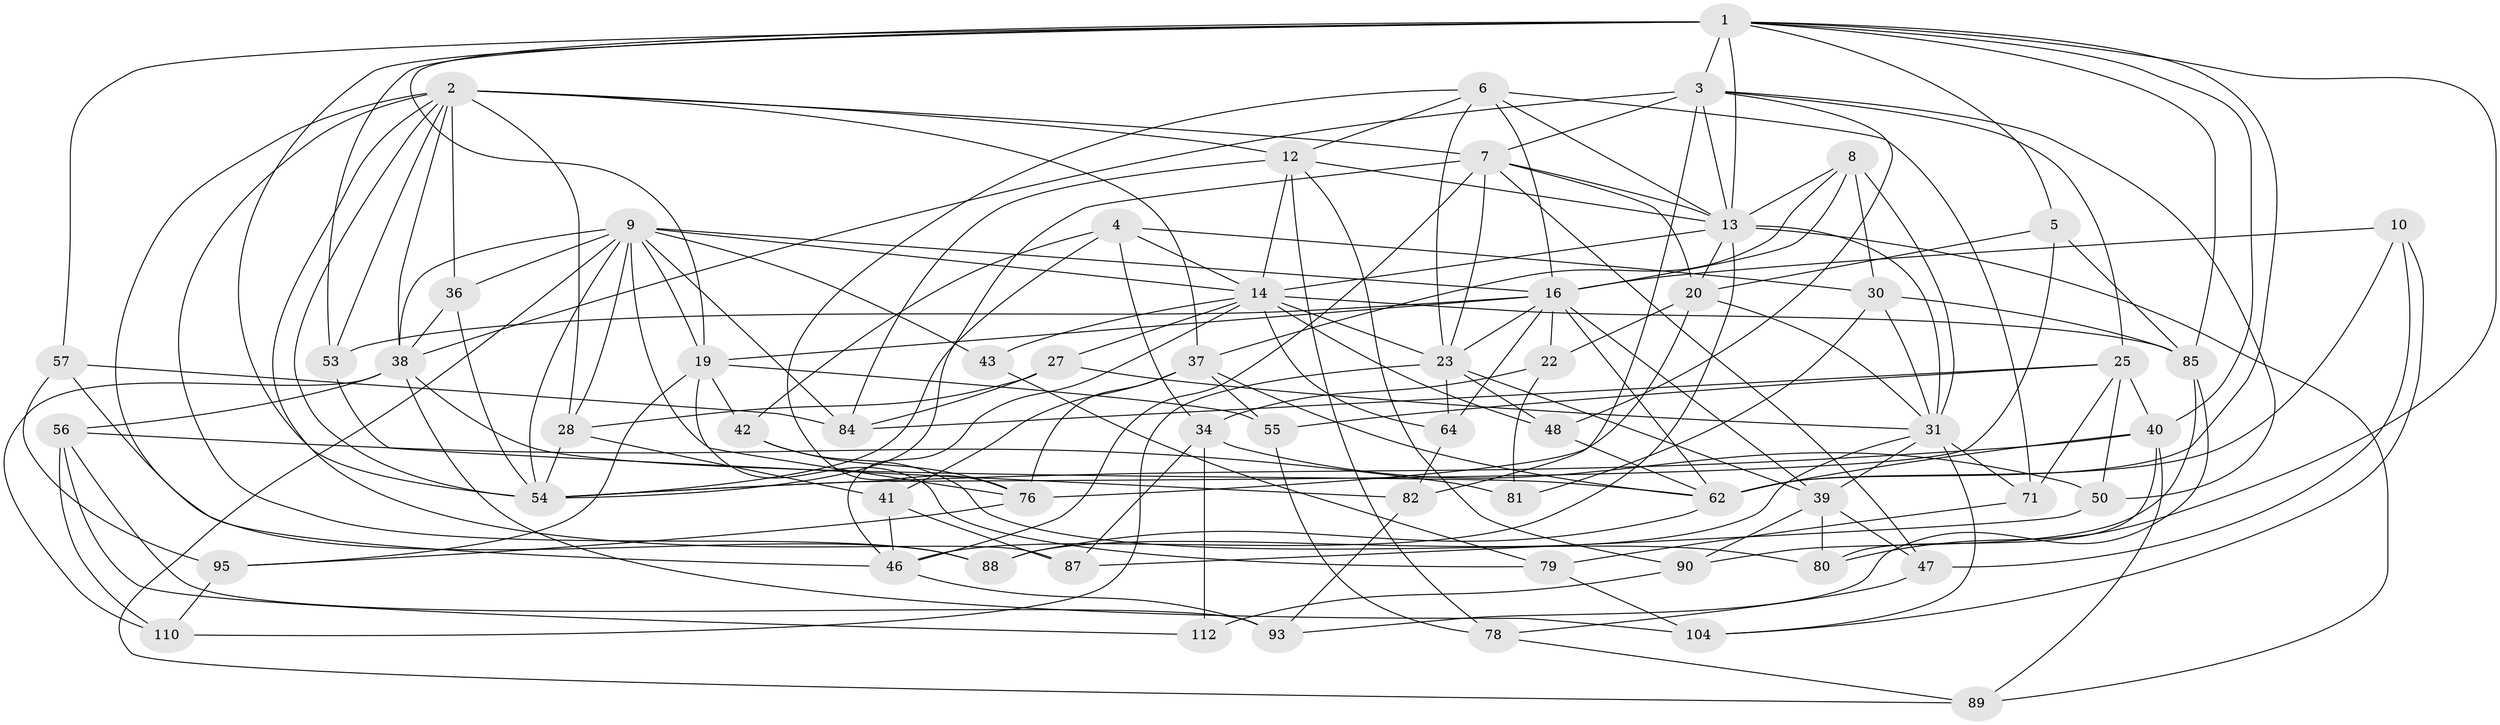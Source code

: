 // original degree distribution, {4: 1.0}
// Generated by graph-tools (version 1.1) at 2025/16/03/09/25 04:16:21]
// undirected, 61 vertices, 172 edges
graph export_dot {
graph [start="1"]
  node [color=gray90,style=filled];
  1 [super="+121+18"];
  2 [super="+58+17"];
  3 [super="+109+114"];
  4 [super="+29"];
  5;
  6 [super="+113"];
  7 [super="+68+74"];
  8 [super="+26"];
  9 [super="+115+69+11+51"];
  10;
  12 [super="+63"];
  13 [super="+60+107+15"];
  14 [super="+32+83+21"];
  16 [super="+49+67+99"];
  19 [super="+24+59"];
  20 [super="+108"];
  22;
  23 [super="+92+44"];
  25 [super="+118"];
  27;
  28 [super="+45"];
  30 [super="+116"];
  31 [super="+35+75"];
  34 [super="+105"];
  36;
  37 [super="+100"];
  38 [super="+73+111"];
  39 [super="+70"];
  40 [super="+66"];
  41;
  42;
  43;
  46 [super="+94"];
  47;
  48;
  50;
  53;
  54 [super="+119+65+97"];
  55;
  56 [super="+103"];
  57;
  62 [super="+96+72"];
  64;
  71;
  76 [super="+86"];
  78;
  79;
  80;
  81;
  82;
  84 [super="+98"];
  85 [super="+91"];
  87;
  88;
  89;
  90;
  93;
  95;
  104;
  110;
  112;
  1 -- 53;
  1 -- 19;
  1 -- 13;
  1 -- 3;
  1 -- 5;
  1 -- 40;
  1 -- 80;
  1 -- 54 [weight=2];
  1 -- 57;
  1 -- 85;
  1 -- 62;
  2 -- 53;
  2 -- 36;
  2 -- 87;
  2 -- 88;
  2 -- 28 [weight=2];
  2 -- 37;
  2 -- 54;
  2 -- 7;
  2 -- 38;
  2 -- 46;
  2 -- 12;
  3 -- 82;
  3 -- 50;
  3 -- 48;
  3 -- 25;
  3 -- 13;
  3 -- 7;
  3 -- 38;
  4 -- 34;
  4 -- 42;
  4 -- 14 [weight=2];
  4 -- 54;
  4 -- 30;
  5 -- 20;
  5 -- 85;
  5 -- 54;
  6 -- 71;
  6 -- 16;
  6 -- 76;
  6 -- 23;
  6 -- 13;
  6 -- 12;
  7 -- 47;
  7 -- 20;
  7 -- 23;
  7 -- 13;
  7 -- 54;
  7 -- 46;
  8 -- 31;
  8 -- 37;
  8 -- 13;
  8 -- 16;
  8 -- 30 [weight=2];
  9 -- 76;
  9 -- 38;
  9 -- 89;
  9 -- 43 [weight=2];
  9 -- 28;
  9 -- 16;
  9 -- 14;
  9 -- 36;
  9 -- 54;
  9 -- 84;
  9 -- 19;
  10 -- 16;
  10 -- 104;
  10 -- 47;
  10 -- 62;
  12 -- 78;
  12 -- 13;
  12 -- 84 [weight=2];
  12 -- 90;
  12 -- 14;
  13 -- 89;
  13 -- 46;
  13 -- 20;
  13 -- 14;
  13 -- 31 [weight=2];
  14 -- 46;
  14 -- 64;
  14 -- 27;
  14 -- 43;
  14 -- 48;
  14 -- 85;
  14 -- 23;
  16 -- 64;
  16 -- 19 [weight=2];
  16 -- 53;
  16 -- 22;
  16 -- 23;
  16 -- 62;
  16 -- 39;
  19 -- 55;
  19 -- 95;
  19 -- 42;
  19 -- 79;
  20 -- 76;
  20 -- 22;
  20 -- 31;
  22 -- 81;
  22 -- 34;
  23 -- 48;
  23 -- 64;
  23 -- 39;
  23 -- 110;
  25 -- 71;
  25 -- 55;
  25 -- 50;
  25 -- 40;
  25 -- 84;
  27 -- 28;
  27 -- 31;
  27 -- 84;
  28 -- 41;
  28 -- 54;
  30 -- 81;
  30 -- 31;
  30 -- 85;
  31 -- 88;
  31 -- 39;
  31 -- 71;
  31 -- 104;
  34 -- 87;
  34 -- 112 [weight=2];
  34 -- 50;
  36 -- 38;
  36 -- 54;
  37 -- 76;
  37 -- 41;
  37 -- 55;
  37 -- 62;
  38 -- 104;
  38 -- 110;
  38 -- 62;
  38 -- 56;
  39 -- 47;
  39 -- 80;
  39 -- 90;
  40 -- 89;
  40 -- 62;
  40 -- 80;
  40 -- 54;
  41 -- 87;
  41 -- 46;
  42 -- 80;
  42 -- 76;
  43 -- 79;
  46 -- 93;
  47 -- 78;
  48 -- 62;
  50 -- 87;
  53 -- 82;
  55 -- 78;
  56 -- 93;
  56 -- 81 [weight=2];
  56 -- 110;
  56 -- 112;
  57 -- 84;
  57 -- 95;
  57 -- 88;
  62 -- 88;
  64 -- 82;
  71 -- 79;
  76 -- 95;
  78 -- 89;
  79 -- 104;
  82 -- 93;
  85 -- 90;
  85 -- 93;
  90 -- 112;
  95 -- 110;
}
